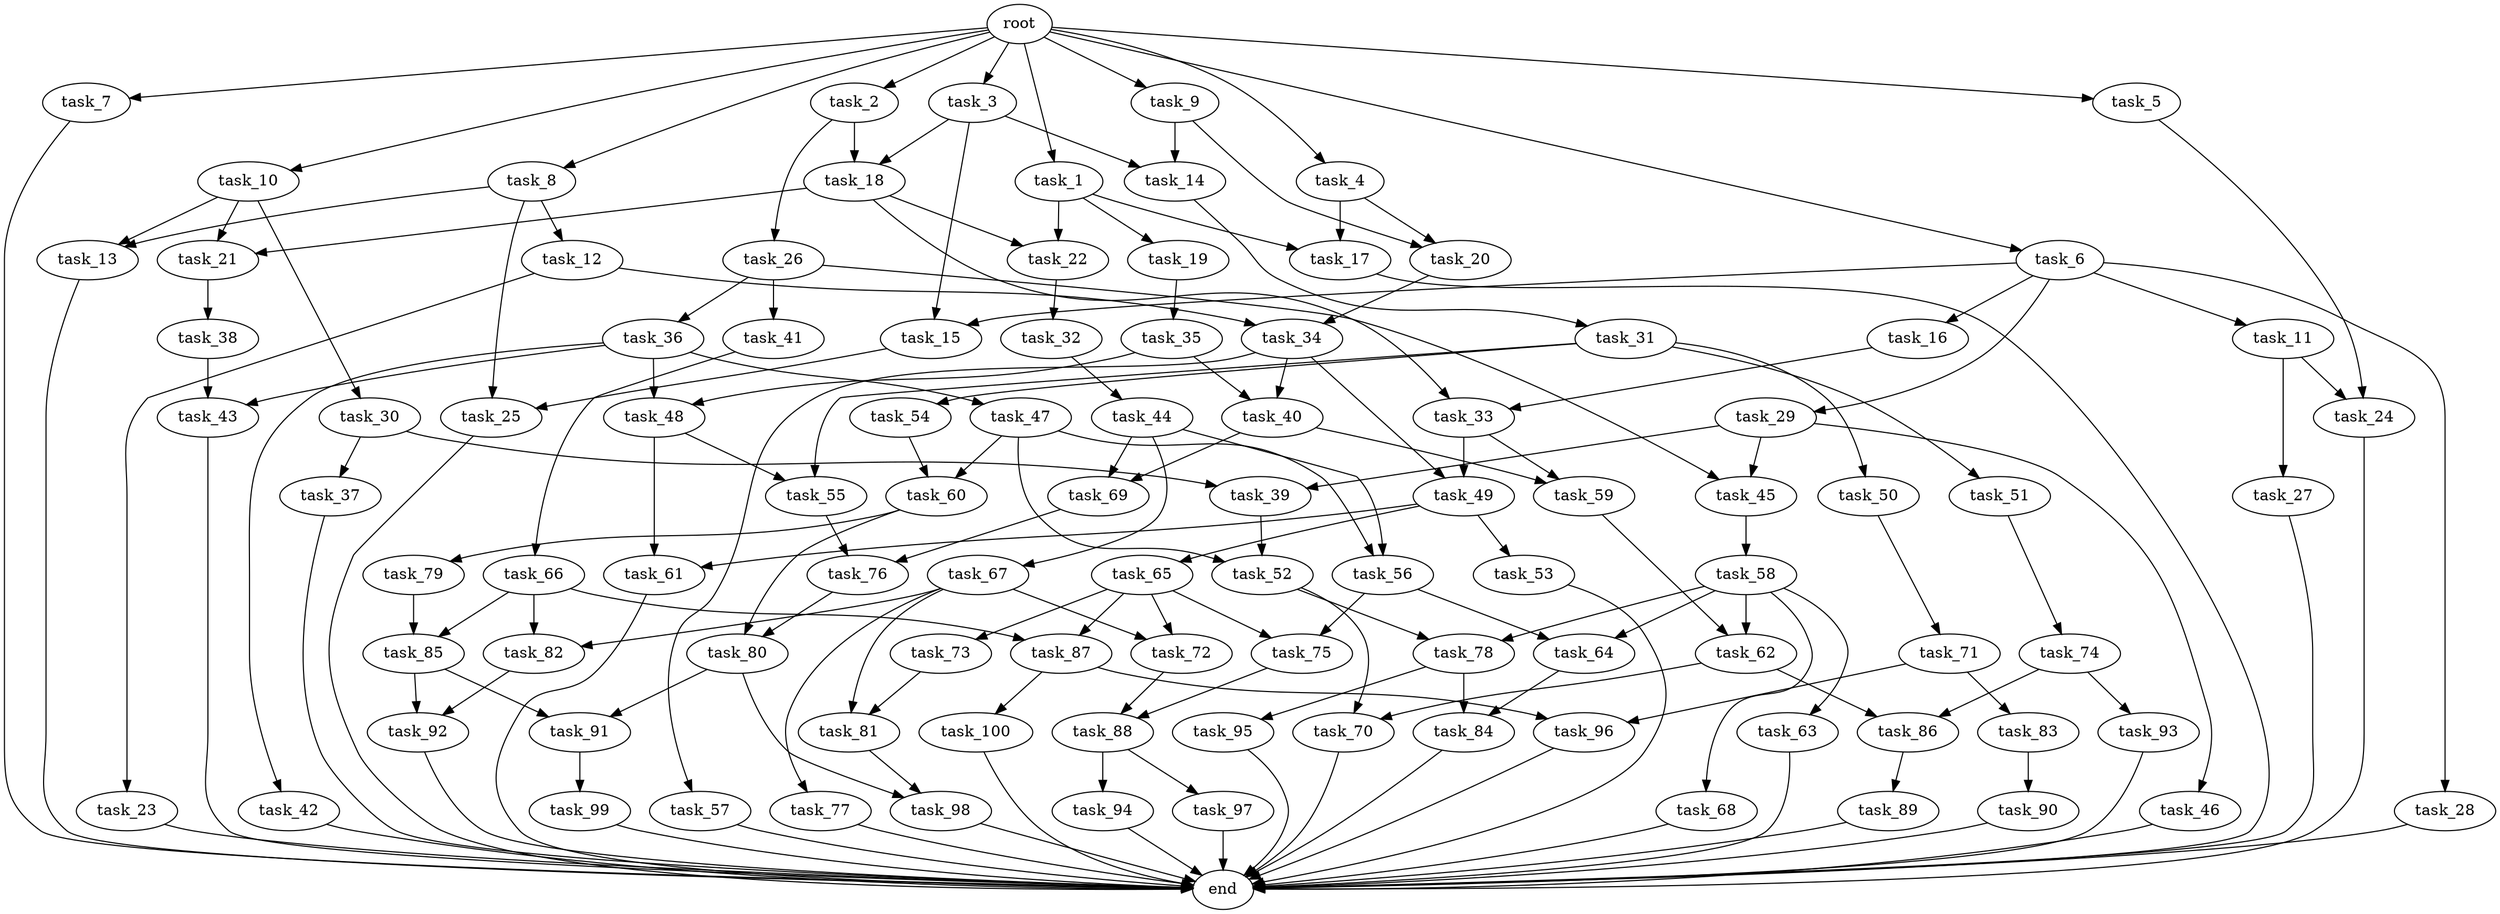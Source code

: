digraph G {
  task_75 [size="8.549776e+11"];
  task_100 [size="7.122143e+11"];
  task_92 [size="7.758968e+11"];
  task_19 [size="2.112194e+11"];
  task_68 [size="7.220792e+11"];
  task_71 [size="9.035026e+11"];
  task_60 [size="7.133486e+11"];
  task_73 [size="9.085662e+11"];
  task_50 [size="5.252377e+11"];
  task_31 [size="3.188912e+11"];
  task_10 [size="5.592653e+11"];
  task_49 [size="4.329504e+11"];
  task_88 [size="4.446201e+11"];
  task_12 [size="2.579653e+11"];
  task_79 [size="8.003765e+11"];
  task_37 [size="8.049359e+11"];
  task_61 [size="5.149973e+11"];
  task_42 [size="7.381252e+11"];
  task_51 [size="7.232189e+11"];
  root [size="0.000000e+00"];
  task_56 [size="8.125210e+11"];
  task_95 [size="5.854510e+11"];
  task_22 [size="3.527623e+11"];
  task_32 [size="5.156790e+11"];
  task_25 [size="9.027121e+11"];
  task_99 [size="6.871114e+11"];
  task_96 [size="7.123532e+11"];
  task_36 [size="4.637366e+11"];
  task_16 [size="7.573881e+11"];
  task_33 [size="9.644861e+11"];
  task_27 [size="4.955402e+11"];
  task_89 [size="5.226755e+11"];
  end [size="0.000000e+00"];
  task_7 [size="6.557112e+11"];
  task_26 [size="7.106035e+11"];
  task_87 [size="6.331235e+11"];
  task_2 [size="5.652708e+11"];
  task_21 [size="6.162898e+11"];
  task_28 [size="2.584940e+11"];
  task_69 [size="8.469327e+11"];
  task_13 [size="7.722051e+11"];
  task_48 [size="7.810427e+11"];
  task_55 [size="1.577469e+11"];
  task_81 [size="9.896266e+11"];
  task_11 [size="7.843341e+11"];
  task_5 [size="5.958066e+10"];
  task_62 [size="7.058917e+11"];
  task_93 [size="8.330167e+11"];
  task_54 [size="9.887636e+11"];
  task_52 [size="6.459231e+11"];
  task_29 [size="2.478759e+11"];
  task_85 [size="8.292910e+11"];
  task_44 [size="2.003543e+11"];
  task_8 [size="1.678042e+11"];
  task_38 [size="9.013811e+11"];
  task_9 [size="4.096431e+11"];
  task_63 [size="9.385803e+11"];
  task_65 [size="1.150739e+11"];
  task_59 [size="9.388360e+11"];
  task_34 [size="7.638123e+11"];
  task_20 [size="9.434038e+11"];
  task_1 [size="5.754325e+11"];
  task_23 [size="8.936856e+11"];
  task_6 [size="7.893714e+11"];
  task_74 [size="5.702208e+11"];
  task_97 [size="4.387713e+11"];
  task_57 [size="8.194946e+11"];
  task_67 [size="1.919429e+11"];
  task_64 [size="5.719099e+10"];
  task_66 [size="7.457738e+11"];
  task_45 [size="7.663619e+11"];
  task_82 [size="9.571790e+11"];
  task_86 [size="6.728694e+11"];
  task_40 [size="5.662946e+11"];
  task_84 [size="8.978636e+11"];
  task_17 [size="9.046574e+11"];
  task_15 [size="9.509261e+11"];
  task_43 [size="1.532779e+11"];
  task_53 [size="4.311108e+11"];
  task_4 [size="4.169080e+11"];
  task_76 [size="1.364919e+11"];
  task_77 [size="2.409114e+11"];
  task_30 [size="3.837436e+11"];
  task_72 [size="1.140412e+11"];
  task_94 [size="5.482137e+11"];
  task_80 [size="5.079829e+11"];
  task_46 [size="6.093769e+11"];
  task_90 [size="4.294165e+11"];
  task_39 [size="1.405934e+11"];
  task_14 [size="5.237469e+11"];
  task_18 [size="7.234957e+11"];
  task_3 [size="1.702526e+11"];
  task_24 [size="2.851455e+11"];
  task_98 [size="2.709301e+11"];
  task_35 [size="2.637605e+10"];
  task_58 [size="4.650851e+11"];
  task_78 [size="9.542885e+11"];
  task_47 [size="2.596394e+11"];
  task_83 [size="9.731369e+11"];
  task_70 [size="6.171376e+11"];
  task_91 [size="7.239549e+11"];
  task_41 [size="9.924401e+11"];

  task_75 -> task_88 [size="2.223101e+08"];
  task_100 -> end [size="1.000000e-12"];
  task_92 -> end [size="1.000000e-12"];
  task_19 -> task_35 [size="2.637605e+07"];
  task_68 -> end [size="1.000000e-12"];
  task_71 -> task_83 [size="9.731369e+08"];
  task_71 -> task_96 [size="3.561766e+08"];
  task_60 -> task_80 [size="2.539914e+08"];
  task_60 -> task_79 [size="8.003765e+08"];
  task_73 -> task_81 [size="4.948133e+08"];
  task_50 -> task_71 [size="9.035026e+08"];
  task_31 -> task_50 [size="5.252377e+08"];
  task_31 -> task_54 [size="9.887636e+08"];
  task_31 -> task_51 [size="7.232189e+08"];
  task_31 -> task_55 [size="7.887343e+07"];
  task_10 -> task_13 [size="3.861026e+08"];
  task_10 -> task_30 [size="3.837436e+08"];
  task_10 -> task_21 [size="3.081449e+08"];
  task_49 -> task_61 [size="2.574987e+08"];
  task_49 -> task_53 [size="4.311108e+08"];
  task_49 -> task_65 [size="1.150739e+08"];
  task_88 -> task_94 [size="5.482137e+08"];
  task_88 -> task_97 [size="4.387713e+08"];
  task_12 -> task_34 [size="3.819061e+08"];
  task_12 -> task_23 [size="8.936856e+08"];
  task_79 -> task_85 [size="4.146455e+08"];
  task_37 -> end [size="1.000000e-12"];
  task_61 -> end [size="1.000000e-12"];
  task_42 -> end [size="1.000000e-12"];
  task_51 -> task_74 [size="5.702208e+08"];
  root -> task_4 [size="1.000000e-12"];
  root -> task_7 [size="1.000000e-12"];
  root -> task_9 [size="1.000000e-12"];
  root -> task_1 [size="1.000000e-12"];
  root -> task_5 [size="1.000000e-12"];
  root -> task_2 [size="1.000000e-12"];
  root -> task_3 [size="1.000000e-12"];
  root -> task_6 [size="1.000000e-12"];
  root -> task_10 [size="1.000000e-12"];
  root -> task_8 [size="1.000000e-12"];
  task_56 -> task_75 [size="4.274888e+08"];
  task_56 -> task_64 [size="2.859550e+07"];
  task_95 -> end [size="1.000000e-12"];
  task_22 -> task_32 [size="5.156790e+08"];
  task_32 -> task_44 [size="2.003543e+08"];
  task_25 -> end [size="1.000000e-12"];
  task_99 -> end [size="1.000000e-12"];
  task_96 -> end [size="1.000000e-12"];
  task_36 -> task_48 [size="3.905214e+08"];
  task_36 -> task_42 [size="7.381252e+08"];
  task_36 -> task_43 [size="7.663893e+07"];
  task_36 -> task_47 [size="2.596394e+08"];
  task_16 -> task_33 [size="4.822431e+08"];
  task_33 -> task_49 [size="2.164752e+08"];
  task_33 -> task_59 [size="4.694180e+08"];
  task_27 -> end [size="1.000000e-12"];
  task_89 -> end [size="1.000000e-12"];
  task_7 -> end [size="1.000000e-12"];
  task_26 -> task_45 [size="3.831810e+08"];
  task_26 -> task_36 [size="4.637366e+08"];
  task_26 -> task_41 [size="9.924401e+08"];
  task_87 -> task_96 [size="3.561766e+08"];
  task_87 -> task_100 [size="7.122143e+08"];
  task_2 -> task_26 [size="7.106035e+08"];
  task_2 -> task_18 [size="3.617478e+08"];
  task_21 -> task_38 [size="9.013811e+08"];
  task_28 -> end [size="1.000000e-12"];
  task_69 -> task_76 [size="6.824593e+07"];
  task_13 -> end [size="1.000000e-12"];
  task_48 -> task_61 [size="2.574987e+08"];
  task_48 -> task_55 [size="7.887343e+07"];
  task_55 -> task_76 [size="6.824593e+07"];
  task_81 -> task_98 [size="1.354651e+08"];
  task_11 -> task_24 [size="1.425727e+08"];
  task_11 -> task_27 [size="4.955402e+08"];
  task_5 -> task_24 [size="1.425727e+08"];
  task_62 -> task_70 [size="3.085688e+08"];
  task_62 -> task_86 [size="3.364347e+08"];
  task_93 -> end [size="1.000000e-12"];
  task_54 -> task_60 [size="3.566743e+08"];
  task_52 -> task_78 [size="4.771443e+08"];
  task_52 -> task_70 [size="3.085688e+08"];
  task_29 -> task_45 [size="3.831810e+08"];
  task_29 -> task_39 [size="7.029668e+07"];
  task_29 -> task_46 [size="6.093769e+08"];
  task_85 -> task_91 [size="3.619774e+08"];
  task_85 -> task_92 [size="3.879484e+08"];
  task_44 -> task_69 [size="4.234663e+08"];
  task_44 -> task_56 [size="4.062605e+08"];
  task_44 -> task_67 [size="1.919429e+08"];
  task_8 -> task_13 [size="3.861026e+08"];
  task_8 -> task_12 [size="2.579653e+08"];
  task_8 -> task_25 [size="4.513560e+08"];
  task_38 -> task_43 [size="7.663893e+07"];
  task_9 -> task_14 [size="2.618734e+08"];
  task_9 -> task_20 [size="4.717019e+08"];
  task_63 -> end [size="1.000000e-12"];
  task_65 -> task_72 [size="5.702058e+07"];
  task_65 -> task_75 [size="4.274888e+08"];
  task_65 -> task_73 [size="9.085662e+08"];
  task_65 -> task_87 [size="3.165617e+08"];
  task_59 -> task_62 [size="3.529459e+08"];
  task_34 -> task_49 [size="2.164752e+08"];
  task_34 -> task_40 [size="2.831473e+08"];
  task_34 -> task_57 [size="8.194946e+08"];
  task_20 -> task_34 [size="3.819061e+08"];
  task_1 -> task_17 [size="4.523287e+08"];
  task_1 -> task_19 [size="2.112194e+08"];
  task_1 -> task_22 [size="1.763812e+08"];
  task_23 -> end [size="1.000000e-12"];
  task_6 -> task_28 [size="2.584940e+08"];
  task_6 -> task_16 [size="7.573881e+08"];
  task_6 -> task_29 [size="2.478759e+08"];
  task_6 -> task_15 [size="4.754630e+08"];
  task_6 -> task_11 [size="7.843341e+08"];
  task_74 -> task_86 [size="3.364347e+08"];
  task_74 -> task_93 [size="8.330167e+08"];
  task_97 -> end [size="1.000000e-12"];
  task_57 -> end [size="1.000000e-12"];
  task_67 -> task_72 [size="5.702058e+07"];
  task_67 -> task_77 [size="2.409114e+08"];
  task_67 -> task_81 [size="4.948133e+08"];
  task_67 -> task_82 [size="4.785895e+08"];
  task_64 -> task_84 [size="4.489318e+08"];
  task_66 -> task_82 [size="4.785895e+08"];
  task_66 -> task_85 [size="4.146455e+08"];
  task_66 -> task_87 [size="3.165617e+08"];
  task_45 -> task_58 [size="4.650851e+08"];
  task_82 -> task_92 [size="3.879484e+08"];
  task_86 -> task_89 [size="5.226755e+08"];
  task_40 -> task_69 [size="4.234663e+08"];
  task_40 -> task_59 [size="4.694180e+08"];
  task_84 -> end [size="1.000000e-12"];
  task_17 -> end [size="1.000000e-12"];
  task_15 -> task_25 [size="4.513560e+08"];
  task_43 -> end [size="1.000000e-12"];
  task_53 -> end [size="1.000000e-12"];
  task_4 -> task_17 [size="4.523287e+08"];
  task_4 -> task_20 [size="4.717019e+08"];
  task_76 -> task_80 [size="2.539914e+08"];
  task_77 -> end [size="1.000000e-12"];
  task_30 -> task_37 [size="8.049359e+08"];
  task_30 -> task_39 [size="7.029668e+07"];
  task_72 -> task_88 [size="2.223101e+08"];
  task_94 -> end [size="1.000000e-12"];
  task_80 -> task_91 [size="3.619774e+08"];
  task_80 -> task_98 [size="1.354651e+08"];
  task_46 -> end [size="1.000000e-12"];
  task_90 -> end [size="1.000000e-12"];
  task_39 -> task_52 [size="3.229615e+08"];
  task_14 -> task_31 [size="3.188912e+08"];
  task_18 -> task_21 [size="3.081449e+08"];
  task_18 -> task_22 [size="1.763812e+08"];
  task_18 -> task_33 [size="4.822431e+08"];
  task_3 -> task_15 [size="4.754630e+08"];
  task_3 -> task_14 [size="2.618734e+08"];
  task_3 -> task_18 [size="3.617478e+08"];
  task_24 -> end [size="1.000000e-12"];
  task_98 -> end [size="1.000000e-12"];
  task_35 -> task_48 [size="3.905214e+08"];
  task_35 -> task_40 [size="2.831473e+08"];
  task_58 -> task_68 [size="7.220792e+08"];
  task_58 -> task_78 [size="4.771443e+08"];
  task_58 -> task_63 [size="9.385803e+08"];
  task_58 -> task_64 [size="2.859550e+07"];
  task_58 -> task_62 [size="3.529459e+08"];
  task_78 -> task_95 [size="5.854510e+08"];
  task_78 -> task_84 [size="4.489318e+08"];
  task_47 -> task_52 [size="3.229615e+08"];
  task_47 -> task_60 [size="3.566743e+08"];
  task_47 -> task_56 [size="4.062605e+08"];
  task_83 -> task_90 [size="4.294165e+08"];
  task_70 -> end [size="1.000000e-12"];
  task_91 -> task_99 [size="6.871114e+08"];
  task_41 -> task_66 [size="7.457738e+08"];
}

